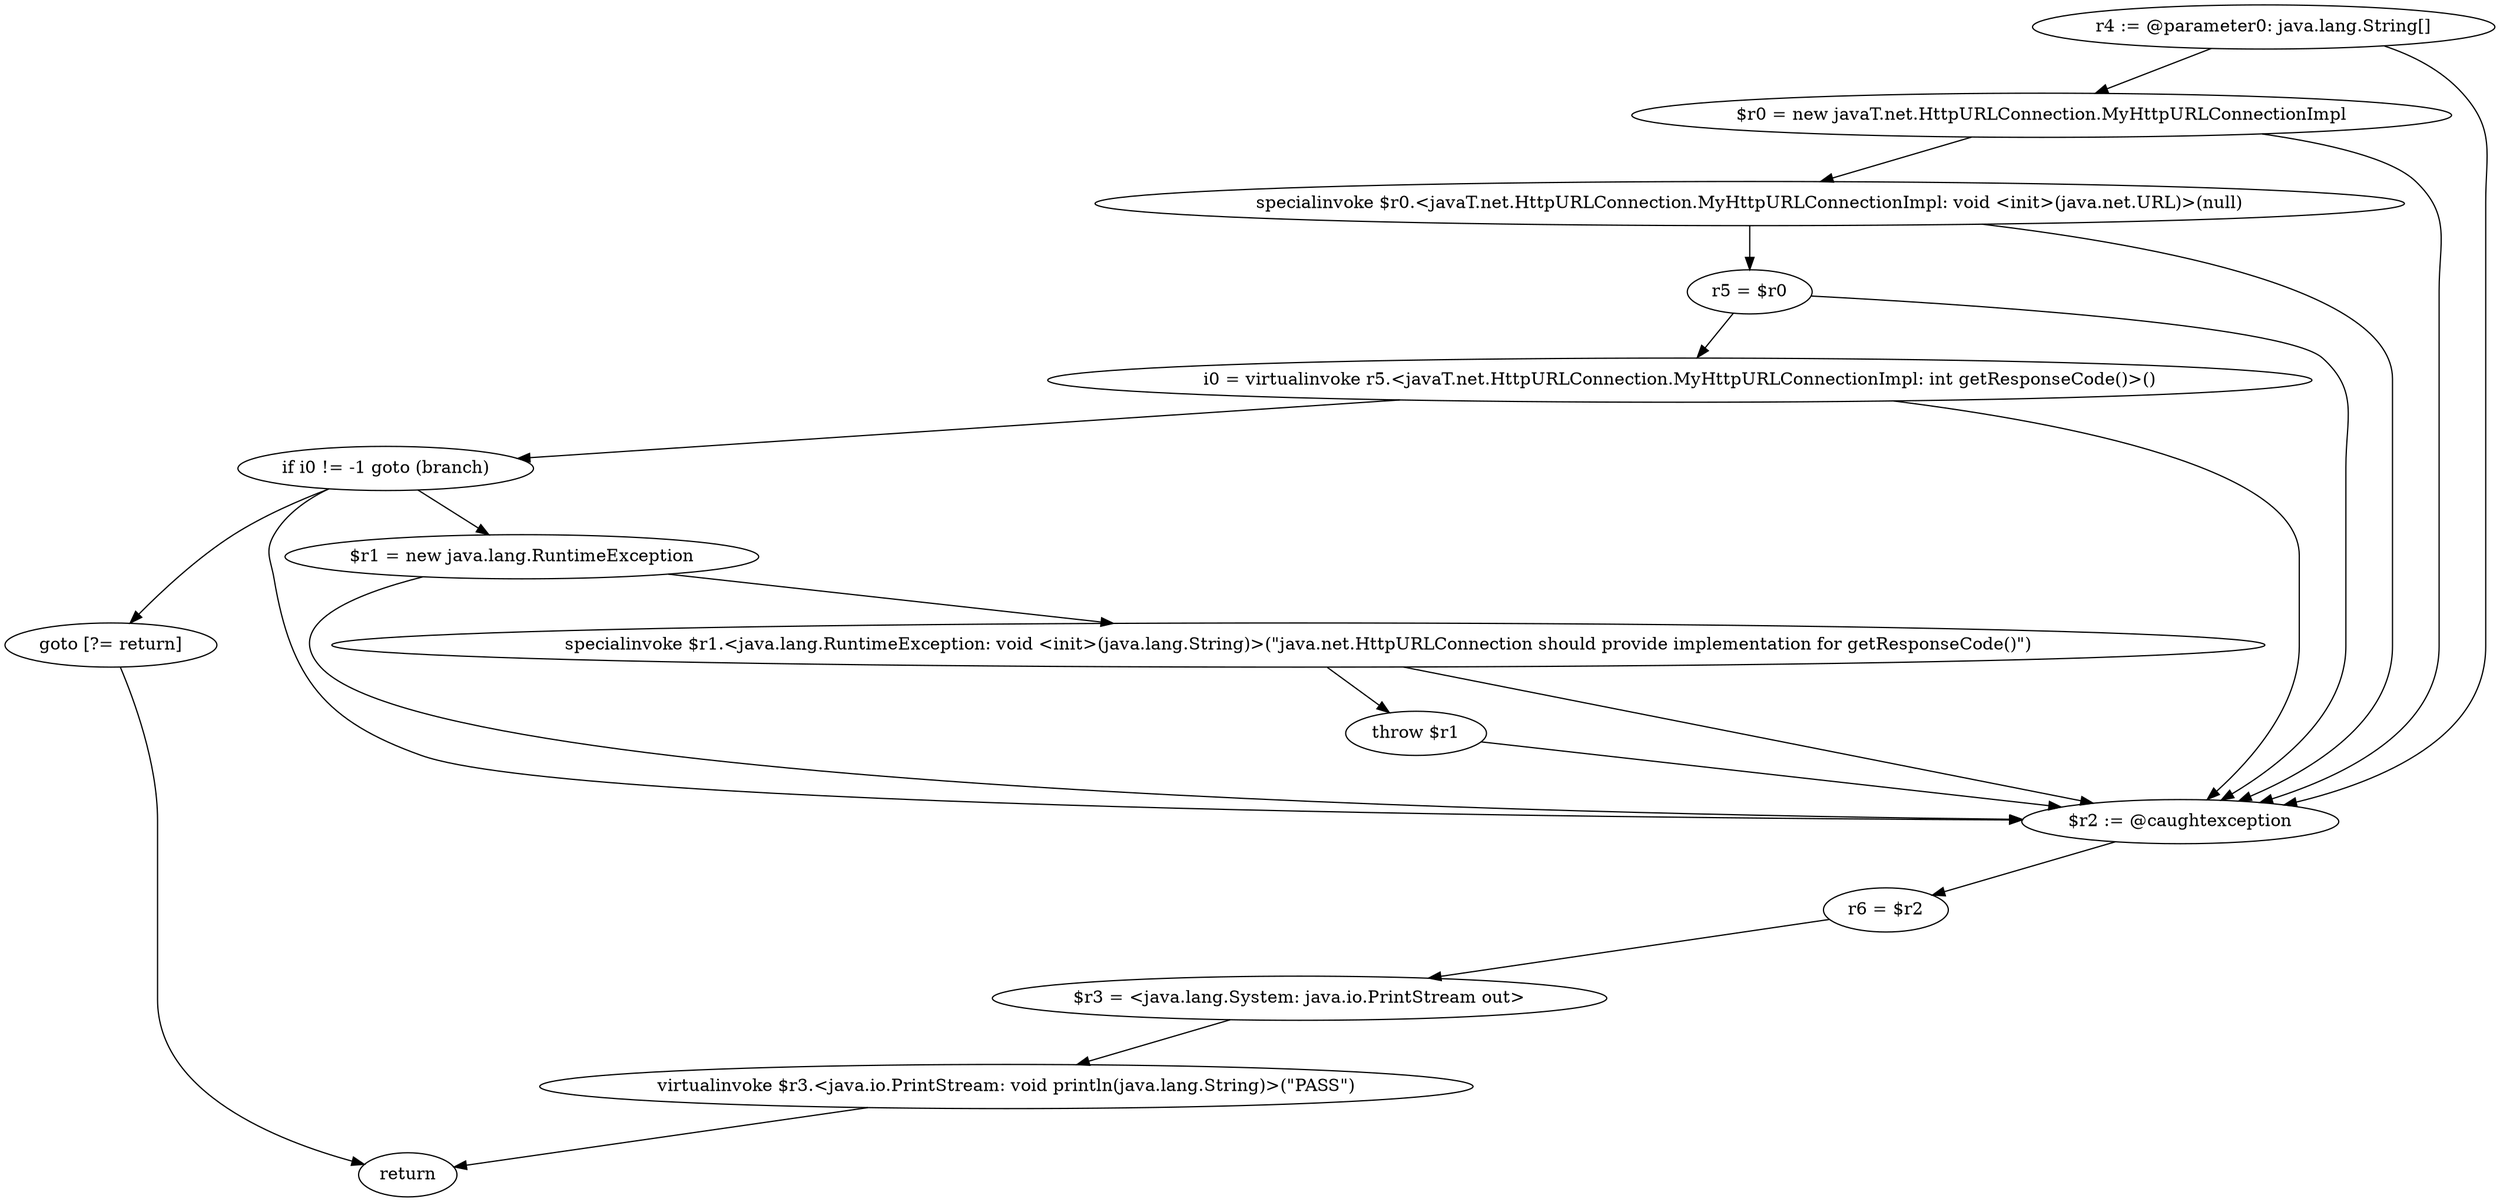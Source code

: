 digraph "unitGraph" {
    "r4 := @parameter0: java.lang.String[]"
    "$r0 = new javaT.net.HttpURLConnection.MyHttpURLConnectionImpl"
    "specialinvoke $r0.<javaT.net.HttpURLConnection.MyHttpURLConnectionImpl: void <init>(java.net.URL)>(null)"
    "r5 = $r0"
    "i0 = virtualinvoke r5.<javaT.net.HttpURLConnection.MyHttpURLConnectionImpl: int getResponseCode()>()"
    "if i0 != -1 goto (branch)"
    "$r1 = new java.lang.RuntimeException"
    "specialinvoke $r1.<java.lang.RuntimeException: void <init>(java.lang.String)>(\"java.net.HttpURLConnection should provide implementation for getResponseCode()\")"
    "throw $r1"
    "goto [?= return]"
    "$r2 := @caughtexception"
    "r6 = $r2"
    "$r3 = <java.lang.System: java.io.PrintStream out>"
    "virtualinvoke $r3.<java.io.PrintStream: void println(java.lang.String)>(\"PASS\")"
    "return"
    "r4 := @parameter0: java.lang.String[]"->"$r0 = new javaT.net.HttpURLConnection.MyHttpURLConnectionImpl";
    "r4 := @parameter0: java.lang.String[]"->"$r2 := @caughtexception";
    "$r0 = new javaT.net.HttpURLConnection.MyHttpURLConnectionImpl"->"specialinvoke $r0.<javaT.net.HttpURLConnection.MyHttpURLConnectionImpl: void <init>(java.net.URL)>(null)";
    "$r0 = new javaT.net.HttpURLConnection.MyHttpURLConnectionImpl"->"$r2 := @caughtexception";
    "specialinvoke $r0.<javaT.net.HttpURLConnection.MyHttpURLConnectionImpl: void <init>(java.net.URL)>(null)"->"r5 = $r0";
    "specialinvoke $r0.<javaT.net.HttpURLConnection.MyHttpURLConnectionImpl: void <init>(java.net.URL)>(null)"->"$r2 := @caughtexception";
    "r5 = $r0"->"i0 = virtualinvoke r5.<javaT.net.HttpURLConnection.MyHttpURLConnectionImpl: int getResponseCode()>()";
    "r5 = $r0"->"$r2 := @caughtexception";
    "i0 = virtualinvoke r5.<javaT.net.HttpURLConnection.MyHttpURLConnectionImpl: int getResponseCode()>()"->"if i0 != -1 goto (branch)";
    "i0 = virtualinvoke r5.<javaT.net.HttpURLConnection.MyHttpURLConnectionImpl: int getResponseCode()>()"->"$r2 := @caughtexception";
    "if i0 != -1 goto (branch)"->"$r1 = new java.lang.RuntimeException";
    "if i0 != -1 goto (branch)"->"goto [?= return]";
    "if i0 != -1 goto (branch)"->"$r2 := @caughtexception";
    "$r1 = new java.lang.RuntimeException"->"specialinvoke $r1.<java.lang.RuntimeException: void <init>(java.lang.String)>(\"java.net.HttpURLConnection should provide implementation for getResponseCode()\")";
    "$r1 = new java.lang.RuntimeException"->"$r2 := @caughtexception";
    "specialinvoke $r1.<java.lang.RuntimeException: void <init>(java.lang.String)>(\"java.net.HttpURLConnection should provide implementation for getResponseCode()\")"->"throw $r1";
    "specialinvoke $r1.<java.lang.RuntimeException: void <init>(java.lang.String)>(\"java.net.HttpURLConnection should provide implementation for getResponseCode()\")"->"$r2 := @caughtexception";
    "throw $r1"->"$r2 := @caughtexception";
    "goto [?= return]"->"return";
    "$r2 := @caughtexception"->"r6 = $r2";
    "r6 = $r2"->"$r3 = <java.lang.System: java.io.PrintStream out>";
    "$r3 = <java.lang.System: java.io.PrintStream out>"->"virtualinvoke $r3.<java.io.PrintStream: void println(java.lang.String)>(\"PASS\")";
    "virtualinvoke $r3.<java.io.PrintStream: void println(java.lang.String)>(\"PASS\")"->"return";
}
